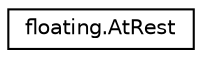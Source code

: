 digraph "Graphical Class Hierarchy"
{
 // LATEX_PDF_SIZE
  edge [fontname="Helvetica",fontsize="10",labelfontname="Helvetica",labelfontsize="10"];
  node [fontname="Helvetica",fontsize="10",shape=record];
  rankdir="LR";
  Node0 [label="floating.AtRest",height=0.2,width=0.4,color="black", fillcolor="white", style="filled",URL="$classfloating_1_1AtRest.html",tooltip=" "];
}
